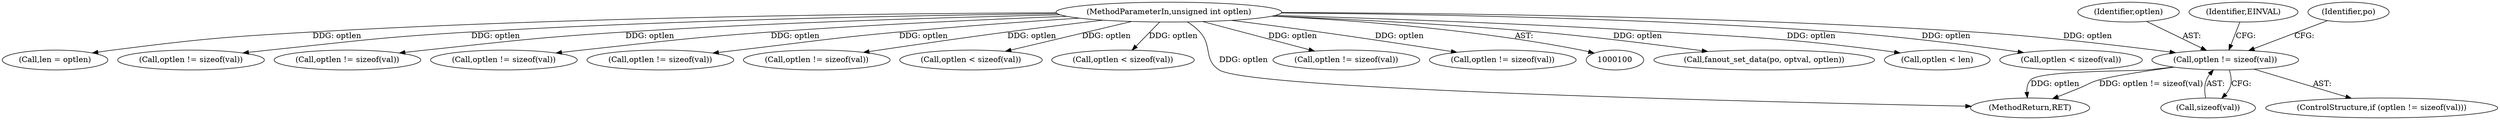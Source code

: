 digraph "0_linux_84ac7260236a49c79eede91617700174c2c19b0c_0@API" {
"1000279" [label="(Call,optlen != sizeof(val))"];
"1000105" [label="(MethodParameterIn,unsigned int optlen)"];
"1000599" [label="(Call,fanout_set_data(po, optval, optlen))"];
"1000280" [label="(Identifier,optlen)"];
"1000279" [label="(Call,optlen != sizeof(val))"];
"1000285" [label="(Identifier,EINVAL)"];
"1000220" [label="(Call,optlen < len)"];
"1000420" [label="(Call,optlen < sizeof(val))"];
"1000134" [label="(Call,len = optlen)"];
"1000534" [label="(Call,optlen != sizeof(val))"];
"1000105" [label="(MethodParameterIn,unsigned int optlen)"];
"1000250" [label="(Call,optlen != sizeof(val))"];
"1000281" [label="(Call,sizeof(val))"];
"1000375" [label="(Call,optlen != sizeof(val))"];
"1000290" [label="(Identifier,po)"];
"1000332" [label="(Call,optlen != sizeof(val))"];
"1000607" [label="(Call,optlen != sizeof(val))"];
"1000450" [label="(Call,optlen < sizeof(val))"];
"1000504" [label="(Call,optlen < sizeof(val))"];
"1000683" [label="(MethodReturn,RET)"];
"1000278" [label="(ControlStructure,if (optlen != sizeof(val)))"];
"1000562" [label="(Call,optlen != sizeof(val))"];
"1000652" [label="(Call,optlen != sizeof(val))"];
"1000279" -> "1000278"  [label="AST: "];
"1000279" -> "1000281"  [label="CFG: "];
"1000280" -> "1000279"  [label="AST: "];
"1000281" -> "1000279"  [label="AST: "];
"1000285" -> "1000279"  [label="CFG: "];
"1000290" -> "1000279"  [label="CFG: "];
"1000279" -> "1000683"  [label="DDG: optlen"];
"1000279" -> "1000683"  [label="DDG: optlen != sizeof(val)"];
"1000105" -> "1000279"  [label="DDG: optlen"];
"1000105" -> "1000100"  [label="AST: "];
"1000105" -> "1000683"  [label="DDG: optlen"];
"1000105" -> "1000134"  [label="DDG: optlen"];
"1000105" -> "1000220"  [label="DDG: optlen"];
"1000105" -> "1000250"  [label="DDG: optlen"];
"1000105" -> "1000332"  [label="DDG: optlen"];
"1000105" -> "1000375"  [label="DDG: optlen"];
"1000105" -> "1000420"  [label="DDG: optlen"];
"1000105" -> "1000450"  [label="DDG: optlen"];
"1000105" -> "1000504"  [label="DDG: optlen"];
"1000105" -> "1000534"  [label="DDG: optlen"];
"1000105" -> "1000562"  [label="DDG: optlen"];
"1000105" -> "1000599"  [label="DDG: optlen"];
"1000105" -> "1000607"  [label="DDG: optlen"];
"1000105" -> "1000652"  [label="DDG: optlen"];
}
